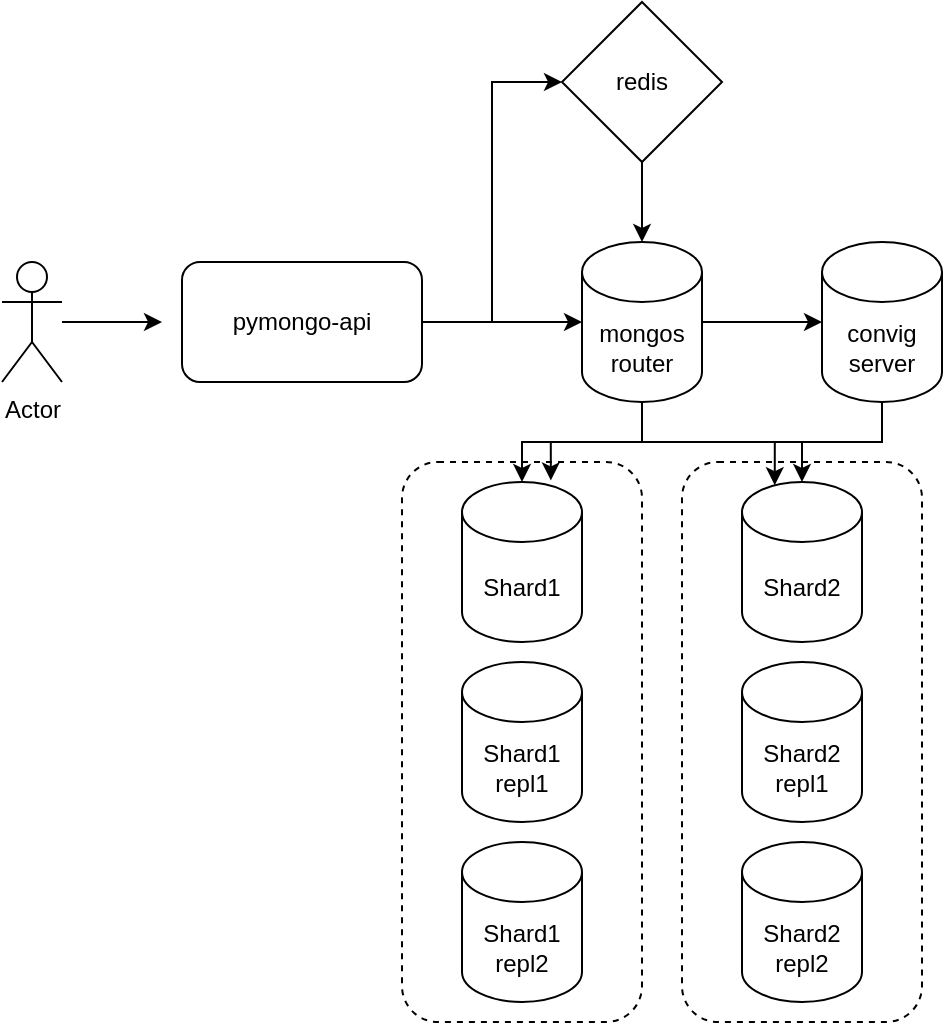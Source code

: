 <mxfile version="24.7.8">
  <diagram name="Page-1" id="-H_mtQnk-PTXWXPvYvuk">
    <mxGraphModel dx="1562" dy="909" grid="1" gridSize="10" guides="1" tooltips="1" connect="1" arrows="1" fold="1" page="1" pageScale="1" pageWidth="1169" pageHeight="827" math="0" shadow="0">
      <root>
        <mxCell id="0" />
        <mxCell id="1" parent="0" />
        <mxCell id="prxYhb2YuHMTQ8TCFa7A-6" value="" style="rounded=1;whiteSpace=wrap;html=1;dashed=1;" parent="1" vertex="1">
          <mxGeometry x="610" y="390" width="120" height="280" as="geometry" />
        </mxCell>
        <mxCell id="prxYhb2YuHMTQ8TCFa7A-5" value="" style="rounded=1;whiteSpace=wrap;html=1;dashed=1;" parent="1" vertex="1">
          <mxGeometry x="470" y="390" width="120" height="280" as="geometry" />
        </mxCell>
        <mxCell id="zA23MoTUsTF4_91t8viU-2" value="mongos&lt;div&gt;router&lt;/div&gt;" style="shape=cylinder3;whiteSpace=wrap;html=1;boundedLbl=1;backgroundOutline=1;size=15;" parent="1" vertex="1">
          <mxGeometry x="560" y="280" width="60" height="80" as="geometry" />
        </mxCell>
        <mxCell id="JadC2HBFETB7oJeU-K-q-4" style="edgeStyle=orthogonalEdgeStyle;rounded=0;orthogonalLoop=1;jettySize=auto;html=1;entryX=0;entryY=0.5;entryDx=0;entryDy=0;" parent="1" source="zA23MoTUsTF4_91t8viU-3" target="JadC2HBFETB7oJeU-K-q-3" edge="1">
          <mxGeometry relative="1" as="geometry" />
        </mxCell>
        <mxCell id="zA23MoTUsTF4_91t8viU-3" value="pymongo-api" style="rounded=1;whiteSpace=wrap;html=1;" parent="1" vertex="1">
          <mxGeometry x="360" y="290" width="120" height="60" as="geometry" />
        </mxCell>
        <mxCell id="zA23MoTUsTF4_91t8viU-4" style="edgeStyle=orthogonalEdgeStyle;rounded=0;orthogonalLoop=1;jettySize=auto;html=1;exitX=1;exitY=0.5;exitDx=0;exitDy=0;entryX=0;entryY=0.5;entryDx=0;entryDy=0;entryPerimeter=0;" parent="1" source="zA23MoTUsTF4_91t8viU-3" target="zA23MoTUsTF4_91t8viU-2" edge="1">
          <mxGeometry relative="1" as="geometry">
            <Array as="points">
              <mxPoint x="520" y="320" />
              <mxPoint x="520" y="320" />
            </Array>
          </mxGeometry>
        </mxCell>
        <mxCell id="s7UifXP57UXq42Ge_jQ3-1" value="Shard1" style="shape=cylinder3;whiteSpace=wrap;html=1;boundedLbl=1;backgroundOutline=1;size=15;" parent="1" vertex="1">
          <mxGeometry x="500" y="400" width="60" height="80" as="geometry" />
        </mxCell>
        <mxCell id="s7UifXP57UXq42Ge_jQ3-2" value="Shard2" style="shape=cylinder3;whiteSpace=wrap;html=1;boundedLbl=1;backgroundOutline=1;size=15;" parent="1" vertex="1">
          <mxGeometry x="640" y="400" width="60" height="80" as="geometry" />
        </mxCell>
        <mxCell id="s7UifXP57UXq42Ge_jQ3-3" value="convig&lt;div&gt;server&lt;/div&gt;" style="shape=cylinder3;whiteSpace=wrap;html=1;boundedLbl=1;backgroundOutline=1;size=15;" parent="1" vertex="1">
          <mxGeometry x="680" y="280" width="60" height="80" as="geometry" />
        </mxCell>
        <mxCell id="s7UifXP57UXq42Ge_jQ3-6" style="edgeStyle=orthogonalEdgeStyle;rounded=0;orthogonalLoop=1;jettySize=auto;html=1;entryX=0;entryY=0.5;entryDx=0;entryDy=0;entryPerimeter=0;" parent="1" source="zA23MoTUsTF4_91t8viU-2" target="s7UifXP57UXq42Ge_jQ3-3" edge="1">
          <mxGeometry relative="1" as="geometry" />
        </mxCell>
        <mxCell id="s7UifXP57UXq42Ge_jQ3-7" style="edgeStyle=orthogonalEdgeStyle;rounded=0;orthogonalLoop=1;jettySize=auto;html=1;entryX=0.5;entryY=0;entryDx=0;entryDy=0;entryPerimeter=0;" parent="1" source="zA23MoTUsTF4_91t8viU-2" target="s7UifXP57UXq42Ge_jQ3-1" edge="1">
          <mxGeometry relative="1" as="geometry" />
        </mxCell>
        <mxCell id="s7UifXP57UXq42Ge_jQ3-8" style="edgeStyle=orthogonalEdgeStyle;rounded=0;orthogonalLoop=1;jettySize=auto;html=1;entryX=0.5;entryY=0;entryDx=0;entryDy=0;entryPerimeter=0;" parent="1" source="zA23MoTUsTF4_91t8viU-2" target="s7UifXP57UXq42Ge_jQ3-2" edge="1">
          <mxGeometry relative="1" as="geometry">
            <Array as="points">
              <mxPoint x="590" y="380" />
              <mxPoint x="670" y="380" />
            </Array>
          </mxGeometry>
        </mxCell>
        <mxCell id="prxYhb2YuHMTQ8TCFa7A-1" value="Shard1&lt;div&gt;repl1&lt;/div&gt;" style="shape=cylinder3;whiteSpace=wrap;html=1;boundedLbl=1;backgroundOutline=1;size=15;" parent="1" vertex="1">
          <mxGeometry x="500" y="490" width="60" height="80" as="geometry" />
        </mxCell>
        <mxCell id="prxYhb2YuHMTQ8TCFa7A-2" value="Shard1&lt;div&gt;repl2&lt;/div&gt;" style="shape=cylinder3;whiteSpace=wrap;html=1;boundedLbl=1;backgroundOutline=1;size=15;" parent="1" vertex="1">
          <mxGeometry x="500" y="580" width="60" height="80" as="geometry" />
        </mxCell>
        <mxCell id="prxYhb2YuHMTQ8TCFa7A-3" value="Shard2&lt;div&gt;repl1&lt;/div&gt;" style="shape=cylinder3;whiteSpace=wrap;html=1;boundedLbl=1;backgroundOutline=1;size=15;" parent="1" vertex="1">
          <mxGeometry x="640" y="490" width="60" height="80" as="geometry" />
        </mxCell>
        <mxCell id="prxYhb2YuHMTQ8TCFa7A-4" value="Shard2&lt;div&gt;repl2&lt;/div&gt;" style="shape=cylinder3;whiteSpace=wrap;html=1;boundedLbl=1;backgroundOutline=1;size=15;" parent="1" vertex="1">
          <mxGeometry x="640" y="580" width="60" height="80" as="geometry" />
        </mxCell>
        <mxCell id="prxYhb2YuHMTQ8TCFa7A-8" style="edgeStyle=orthogonalEdgeStyle;rounded=0;orthogonalLoop=1;jettySize=auto;html=1;entryX=0.74;entryY=-0.01;entryDx=0;entryDy=0;entryPerimeter=0;" parent="1" source="s7UifXP57UXq42Ge_jQ3-3" target="s7UifXP57UXq42Ge_jQ3-1" edge="1">
          <mxGeometry relative="1" as="geometry">
            <Array as="points">
              <mxPoint x="710" y="380" />
              <mxPoint x="544" y="380" />
            </Array>
          </mxGeometry>
        </mxCell>
        <mxCell id="prxYhb2YuHMTQ8TCFa7A-9" style="edgeStyle=orthogonalEdgeStyle;rounded=0;orthogonalLoop=1;jettySize=auto;html=1;entryX=0.273;entryY=0.02;entryDx=0;entryDy=0;entryPerimeter=0;" parent="1" source="s7UifXP57UXq42Ge_jQ3-3" target="s7UifXP57UXq42Ge_jQ3-2" edge="1">
          <mxGeometry relative="1" as="geometry" />
        </mxCell>
        <mxCell id="JadC2HBFETB7oJeU-K-q-3" value="redis" style="rhombus;whiteSpace=wrap;html=1;" parent="1" vertex="1">
          <mxGeometry x="550" y="160" width="80" height="80" as="geometry" />
        </mxCell>
        <mxCell id="JadC2HBFETB7oJeU-K-q-6" style="edgeStyle=orthogonalEdgeStyle;rounded=0;orthogonalLoop=1;jettySize=auto;html=1;entryX=0.5;entryY=0;entryDx=0;entryDy=0;entryPerimeter=0;" parent="1" source="JadC2HBFETB7oJeU-K-q-3" target="zA23MoTUsTF4_91t8viU-2" edge="1">
          <mxGeometry relative="1" as="geometry" />
        </mxCell>
        <mxCell id="-hiPgAl-7sugM-dN97_U-3" style="edgeStyle=orthogonalEdgeStyle;rounded=0;orthogonalLoop=1;jettySize=auto;html=1;" edge="1" parent="1" source="-hiPgAl-7sugM-dN97_U-2">
          <mxGeometry relative="1" as="geometry">
            <mxPoint x="350" y="320" as="targetPoint" />
          </mxGeometry>
        </mxCell>
        <mxCell id="-hiPgAl-7sugM-dN97_U-2" value="Actor" style="shape=umlActor;verticalLabelPosition=bottom;verticalAlign=top;html=1;outlineConnect=0;" vertex="1" parent="1">
          <mxGeometry x="270" y="290" width="30" height="60" as="geometry" />
        </mxCell>
      </root>
    </mxGraphModel>
  </diagram>
</mxfile>

